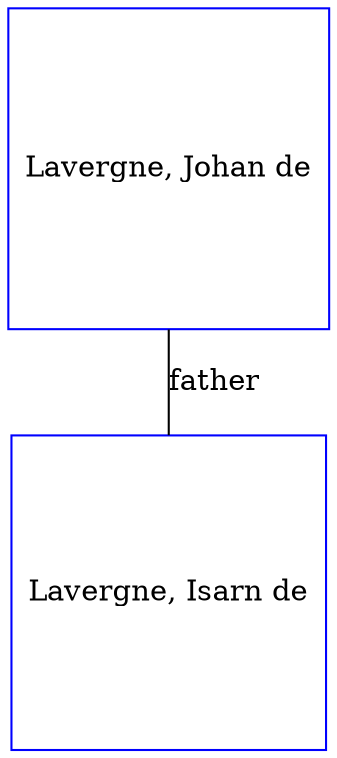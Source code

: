 digraph D {
    edge [dir=none];    node [shape=box];    "021221"   [label="Lavergne, Isarn de", shape=box, regular=1, color="blue"] ;
"022444"   [label="Lavergne, Johan de", shape=box, regular=1, color="blue"] ;
022444->021221 [label="father",arrowsize=0.0]; 
}